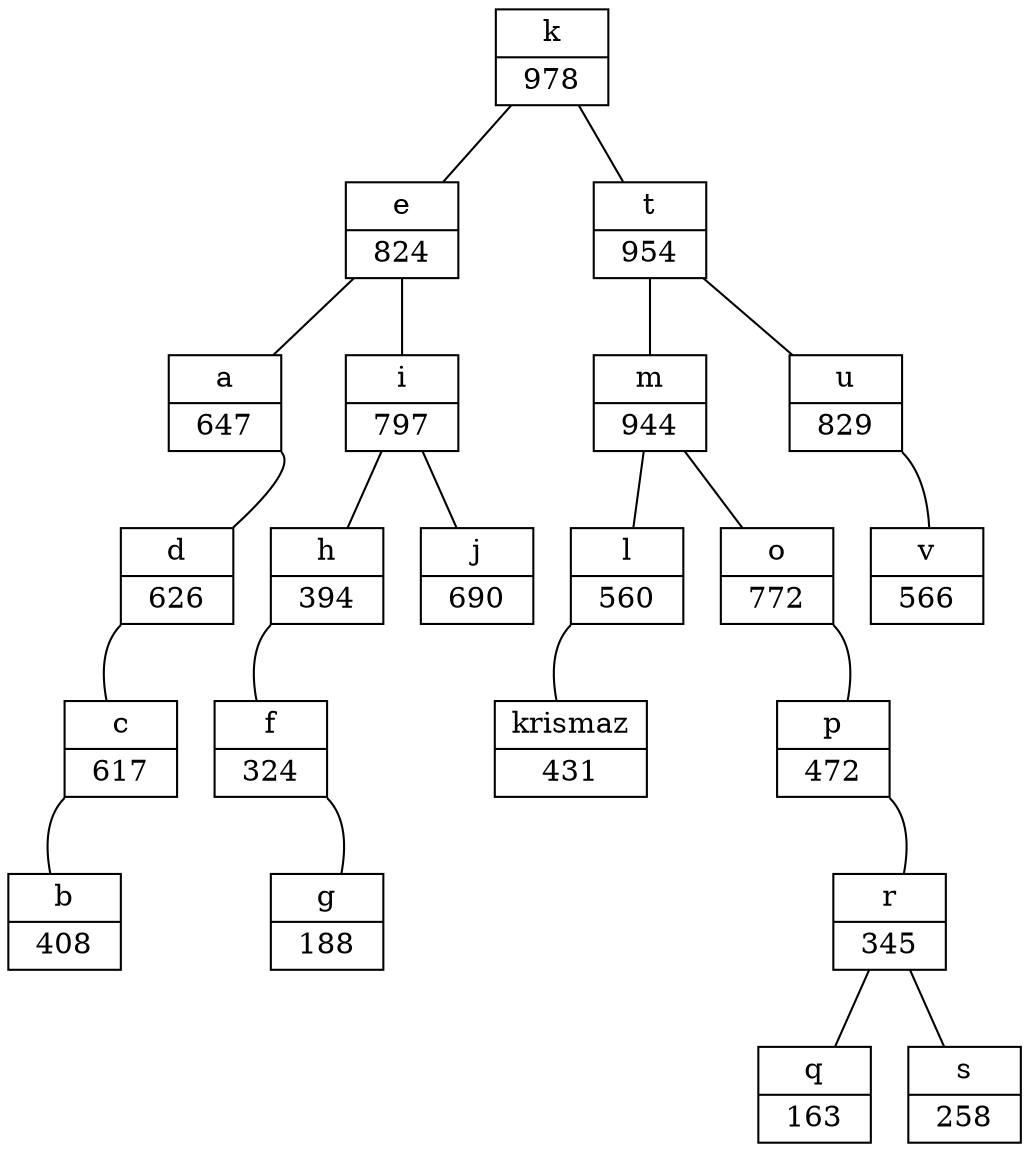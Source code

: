graph Treap{
node [shape=record];
node_1[label="{k | 978}"];
node_2[label="{e | 824}"];
node_1 -- node_2;
node_3[label="{a | 647}"];
node_2 -- node_3;
node_4[label="{d | 626}"];
node_3:se -- node_4;
node_5[label="{c | 617}"];
node_4:sw -- node_5;
node_6[label="{b | 408}"];
node_5:sw -- node_6;
node_7[label="{i | 797}"];
node_2 -- node_7;
node_8[label="{h | 394}"];
node_7 -- node_8;
node_9[label="{f | 324}"];
node_8:sw -- node_9;
node_10[label="{g | 188}"];
node_9:se -- node_10;
node_11[label="{j | 690}"];
node_7 -- node_11;
node_12[label="{t | 954}"];
node_1 -- node_12;
node_13[label="{m | 944}"];
node_12 -- node_13;
node_14[label="{l | 560}"];
node_13 -- node_14;
node_15[label="{krismaz | 431}"];
node_14:sw -- node_15;
node_16[label="{o | 772}"];
node_13 -- node_16;
node_17[label="{p | 472}"];
node_16:se -- node_17;
node_18[label="{r | 345}"];
node_17:se -- node_18;
node_19[label="{q | 163}"];
node_18 -- node_19;
node_20[label="{s | 258}"];
node_18 -- node_20;
node_21[label="{u | 829}"];
node_12 -- node_21;
node_22[label="{v | 566}"];
node_21:se -- node_22;
}